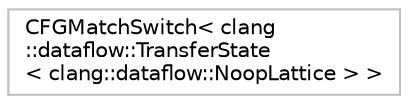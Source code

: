 digraph "Graphical Class Hierarchy"
{
 // LATEX_PDF_SIZE
  bgcolor="transparent";
  edge [fontname="Helvetica",fontsize="10",labelfontname="Helvetica",labelfontsize="10"];
  node [fontname="Helvetica",fontsize="10",shape=record];
  rankdir="LR";
  Node0 [label="CFGMatchSwitch\< clang\l::dataflow::TransferState\l\< clang::dataflow::NoopLattice \> \>",height=0.2,width=0.4,color="grey75",tooltip=" "];
}
